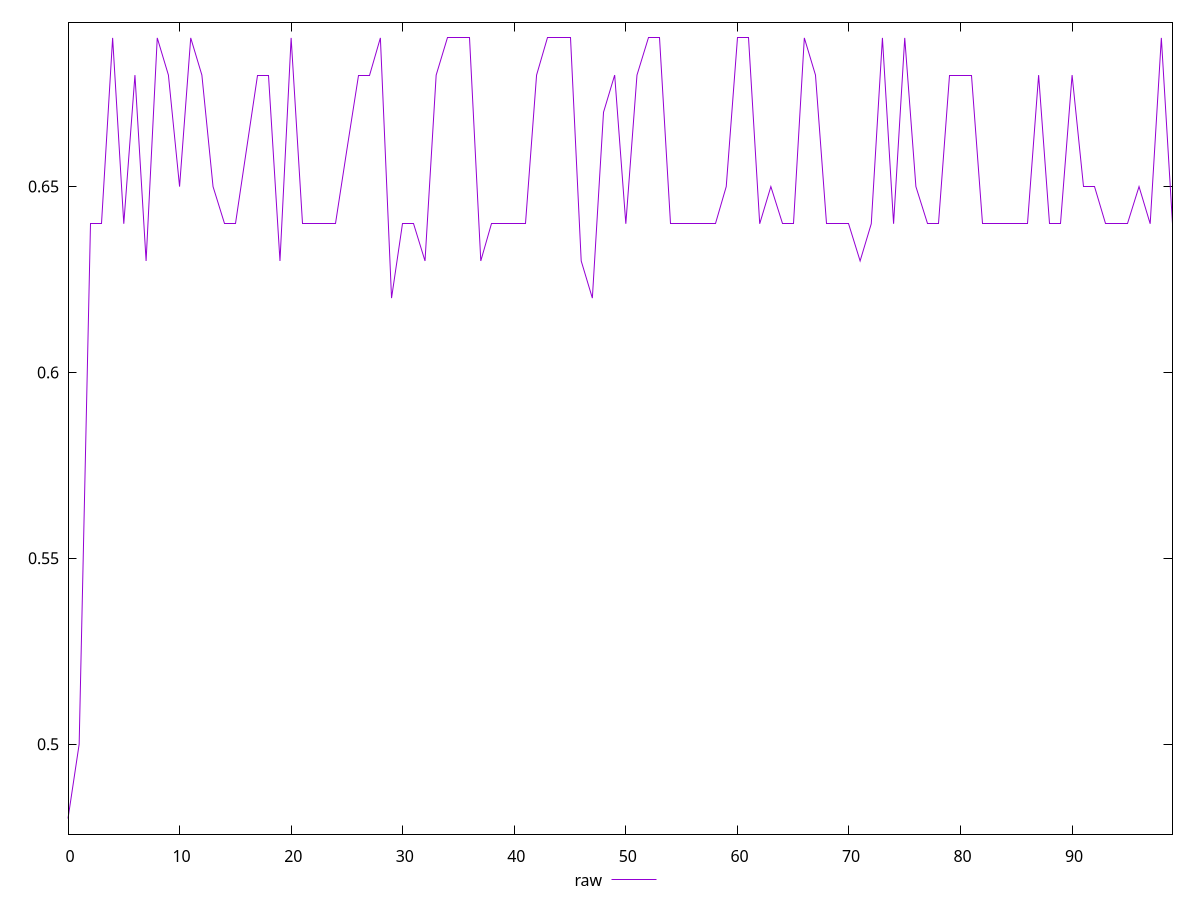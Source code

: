 reset

$raw <<EOF
0 0.48
1 0.5
2 0.64
3 0.64
4 0.69
5 0.64
6 0.68
7 0.63
8 0.69
9 0.68
10 0.65
11 0.69
12 0.68
13 0.65
14 0.64
15 0.64
16 0.66
17 0.68
18 0.68
19 0.63
20 0.69
21 0.64
22 0.64
23 0.64
24 0.64
25 0.66
26 0.68
27 0.68
28 0.69
29 0.62
30 0.64
31 0.64
32 0.63
33 0.68
34 0.69
35 0.69
36 0.69
37 0.63
38 0.64
39 0.64
40 0.64
41 0.64
42 0.68
43 0.69
44 0.69
45 0.69
46 0.63
47 0.62
48 0.67
49 0.68
50 0.64
51 0.68
52 0.69
53 0.69
54 0.64
55 0.64
56 0.64
57 0.64
58 0.64
59 0.65
60 0.69
61 0.69
62 0.64
63 0.65
64 0.64
65 0.64
66 0.69
67 0.68
68 0.64
69 0.64
70 0.64
71 0.63
72 0.64
73 0.69
74 0.64
75 0.69
76 0.65
77 0.64
78 0.64
79 0.68
80 0.68
81 0.68
82 0.64
83 0.64
84 0.64
85 0.64
86 0.64
87 0.68
88 0.64
89 0.64
90 0.68
91 0.65
92 0.65
93 0.64
94 0.64
95 0.64
96 0.65
97 0.64
98 0.69
99 0.64
EOF

set key outside below
set xrange [0:99]
set yrange [0.4758:0.6941999999999999]
set trange [0.4758:0.6941999999999999]
set terminal svg size 640, 500 enhanced background rgb 'white'
set output "report_00017_2021-02-10T15-08-03.406Z/meta/score/samples/pages+cached+noadtech/raw/values.svg"

plot $raw title "raw" with line

reset
